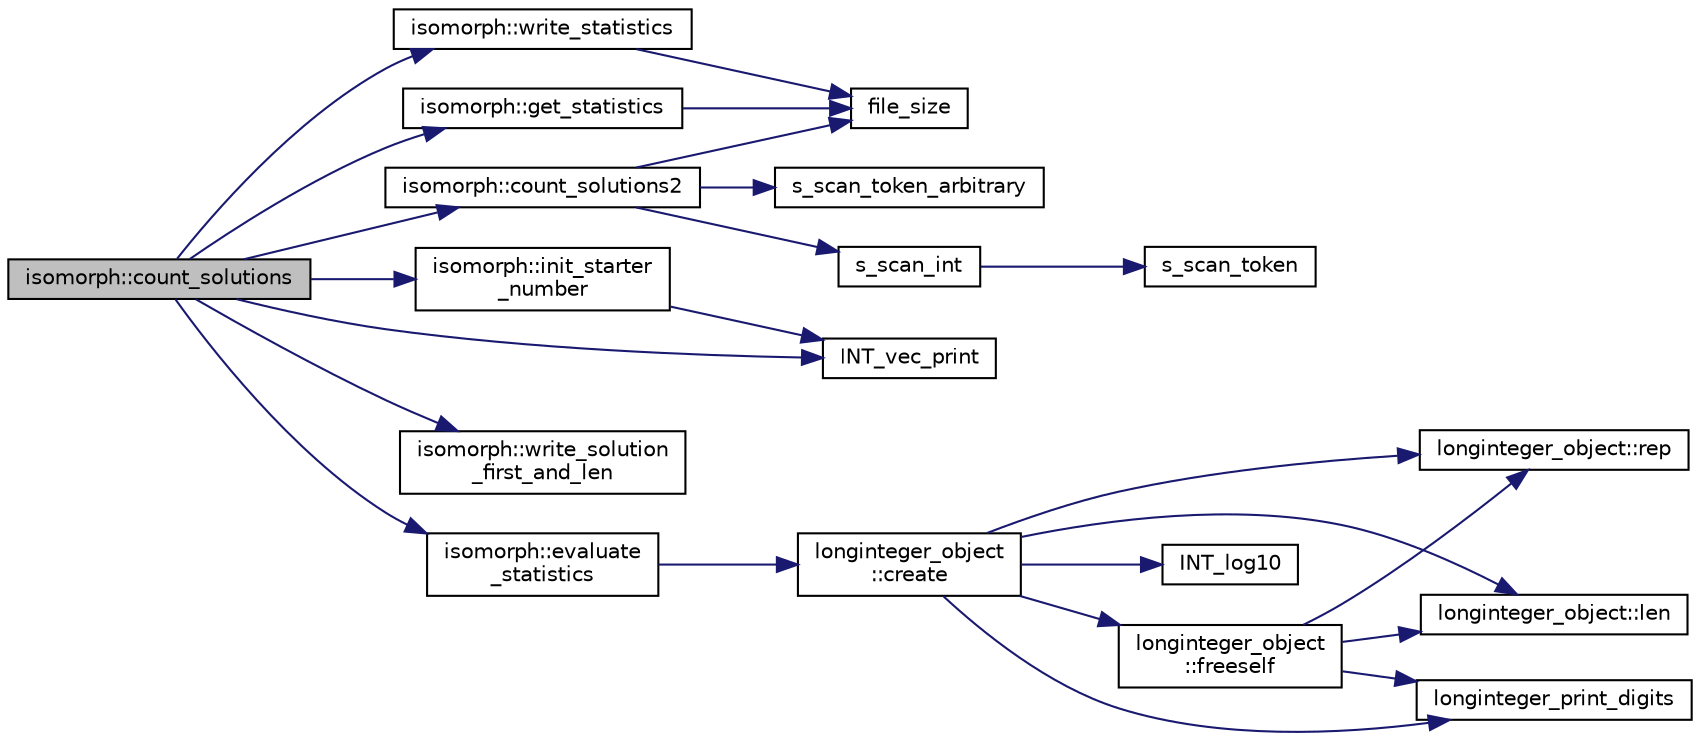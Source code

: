 digraph "isomorph::count_solutions"
{
  edge [fontname="Helvetica",fontsize="10",labelfontname="Helvetica",labelfontsize="10"];
  node [fontname="Helvetica",fontsize="10",shape=record];
  rankdir="LR";
  Node1315 [label="isomorph::count_solutions",height=0.2,width=0.4,color="black", fillcolor="grey75", style="filled", fontcolor="black"];
  Node1315 -> Node1316 [color="midnightblue",fontsize="10",style="solid",fontname="Helvetica"];
  Node1316 [label="isomorph::count_solutions2",height=0.2,width=0.4,color="black", fillcolor="white", style="filled",URL="$d3/d5f/classisomorph.html#af4188dae2ed875b1e5ba95ee8b3624aa"];
  Node1316 -> Node1317 [color="midnightblue",fontsize="10",style="solid",fontname="Helvetica"];
  Node1317 [label="file_size",height=0.2,width=0.4,color="black", fillcolor="white", style="filled",URL="$df/dbf/sajeeb_8_c.html#a5c37cf5785204b6e9adf647dc14d0e50"];
  Node1316 -> Node1318 [color="midnightblue",fontsize="10",style="solid",fontname="Helvetica"];
  Node1318 [label="s_scan_int",height=0.2,width=0.4,color="black", fillcolor="white", style="filled",URL="$d5/db4/io__and__os_8h.html#ab43cab8ae063700a2fc82113b69eea5f"];
  Node1318 -> Node1319 [color="midnightblue",fontsize="10",style="solid",fontname="Helvetica"];
  Node1319 [label="s_scan_token",height=0.2,width=0.4,color="black", fillcolor="white", style="filled",URL="$d4/d74/util_8_c.html#a8d1a4ad92d09138f7a1a7e389469ed45"];
  Node1316 -> Node1320 [color="midnightblue",fontsize="10",style="solid",fontname="Helvetica"];
  Node1320 [label="s_scan_token_arbitrary",height=0.2,width=0.4,color="black", fillcolor="white", style="filled",URL="$d5/db4/io__and__os_8h.html#aa2a992efd4d871acb1d802a4e5001d8d"];
  Node1315 -> Node1321 [color="midnightblue",fontsize="10",style="solid",fontname="Helvetica"];
  Node1321 [label="INT_vec_print",height=0.2,width=0.4,color="black", fillcolor="white", style="filled",URL="$df/dbf/sajeeb_8_c.html#a79a5901af0b47dd0d694109543c027fe"];
  Node1315 -> Node1322 [color="midnightblue",fontsize="10",style="solid",fontname="Helvetica"];
  Node1322 [label="isomorph::init_starter\l_number",height=0.2,width=0.4,color="black", fillcolor="white", style="filled",URL="$d3/d5f/classisomorph.html#a93b1d8fa988ca12f5f231fc4420873b2"];
  Node1322 -> Node1321 [color="midnightblue",fontsize="10",style="solid",fontname="Helvetica"];
  Node1315 -> Node1323 [color="midnightblue",fontsize="10",style="solid",fontname="Helvetica"];
  Node1323 [label="isomorph::write_solution\l_first_and_len",height=0.2,width=0.4,color="black", fillcolor="white", style="filled",URL="$d3/d5f/classisomorph.html#acb8172820825e122c6e785582be1440e"];
  Node1315 -> Node1324 [color="midnightblue",fontsize="10",style="solid",fontname="Helvetica"];
  Node1324 [label="isomorph::get_statistics",height=0.2,width=0.4,color="black", fillcolor="white", style="filled",URL="$d3/d5f/classisomorph.html#a70c817cfed4be5d19ce2c902d161d184"];
  Node1324 -> Node1317 [color="midnightblue",fontsize="10",style="solid",fontname="Helvetica"];
  Node1315 -> Node1325 [color="midnightblue",fontsize="10",style="solid",fontname="Helvetica"];
  Node1325 [label="isomorph::write_statistics",height=0.2,width=0.4,color="black", fillcolor="white", style="filled",URL="$d3/d5f/classisomorph.html#ae9ebe6e1defa50c76708492862152c9a"];
  Node1325 -> Node1317 [color="midnightblue",fontsize="10",style="solid",fontname="Helvetica"];
  Node1315 -> Node1326 [color="midnightblue",fontsize="10",style="solid",fontname="Helvetica"];
  Node1326 [label="isomorph::evaluate\l_statistics",height=0.2,width=0.4,color="black", fillcolor="white", style="filled",URL="$d3/d5f/classisomorph.html#ade4cdca1757163cda5a1ff58a75da284"];
  Node1326 -> Node1327 [color="midnightblue",fontsize="10",style="solid",fontname="Helvetica"];
  Node1327 [label="longinteger_object\l::create",height=0.2,width=0.4,color="black", fillcolor="white", style="filled",URL="$dd/d7e/classlonginteger__object.html#a95d2eebc60849c3963a49298b1f498c2"];
  Node1327 -> Node1328 [color="midnightblue",fontsize="10",style="solid",fontname="Helvetica"];
  Node1328 [label="longinteger_object\l::freeself",height=0.2,width=0.4,color="black", fillcolor="white", style="filled",URL="$dd/d7e/classlonginteger__object.html#a06450f8c4795d81da6d680830ef958a1"];
  Node1328 -> Node1329 [color="midnightblue",fontsize="10",style="solid",fontname="Helvetica"];
  Node1329 [label="longinteger_print_digits",height=0.2,width=0.4,color="black", fillcolor="white", style="filled",URL="$de/dc5/algebra__and__number__theory_8h.html#ac2bac7b12f5b6440b8dad275cd7a157d"];
  Node1328 -> Node1330 [color="midnightblue",fontsize="10",style="solid",fontname="Helvetica"];
  Node1330 [label="longinteger_object::rep",height=0.2,width=0.4,color="black", fillcolor="white", style="filled",URL="$dd/d7e/classlonginteger__object.html#a3ecaf12738cc721d281c416503f241e2"];
  Node1328 -> Node1331 [color="midnightblue",fontsize="10",style="solid",fontname="Helvetica"];
  Node1331 [label="longinteger_object::len",height=0.2,width=0.4,color="black", fillcolor="white", style="filled",URL="$dd/d7e/classlonginteger__object.html#a0bfeae35be8a6fd44ed7f76413596ab1"];
  Node1327 -> Node1332 [color="midnightblue",fontsize="10",style="solid",fontname="Helvetica"];
  Node1332 [label="INT_log10",height=0.2,width=0.4,color="black", fillcolor="white", style="filled",URL="$de/dc5/algebra__and__number__theory_8h.html#a98bc0a6c562370a355165d2538dac250"];
  Node1327 -> Node1329 [color="midnightblue",fontsize="10",style="solid",fontname="Helvetica"];
  Node1327 -> Node1330 [color="midnightblue",fontsize="10",style="solid",fontname="Helvetica"];
  Node1327 -> Node1331 [color="midnightblue",fontsize="10",style="solid",fontname="Helvetica"];
}
